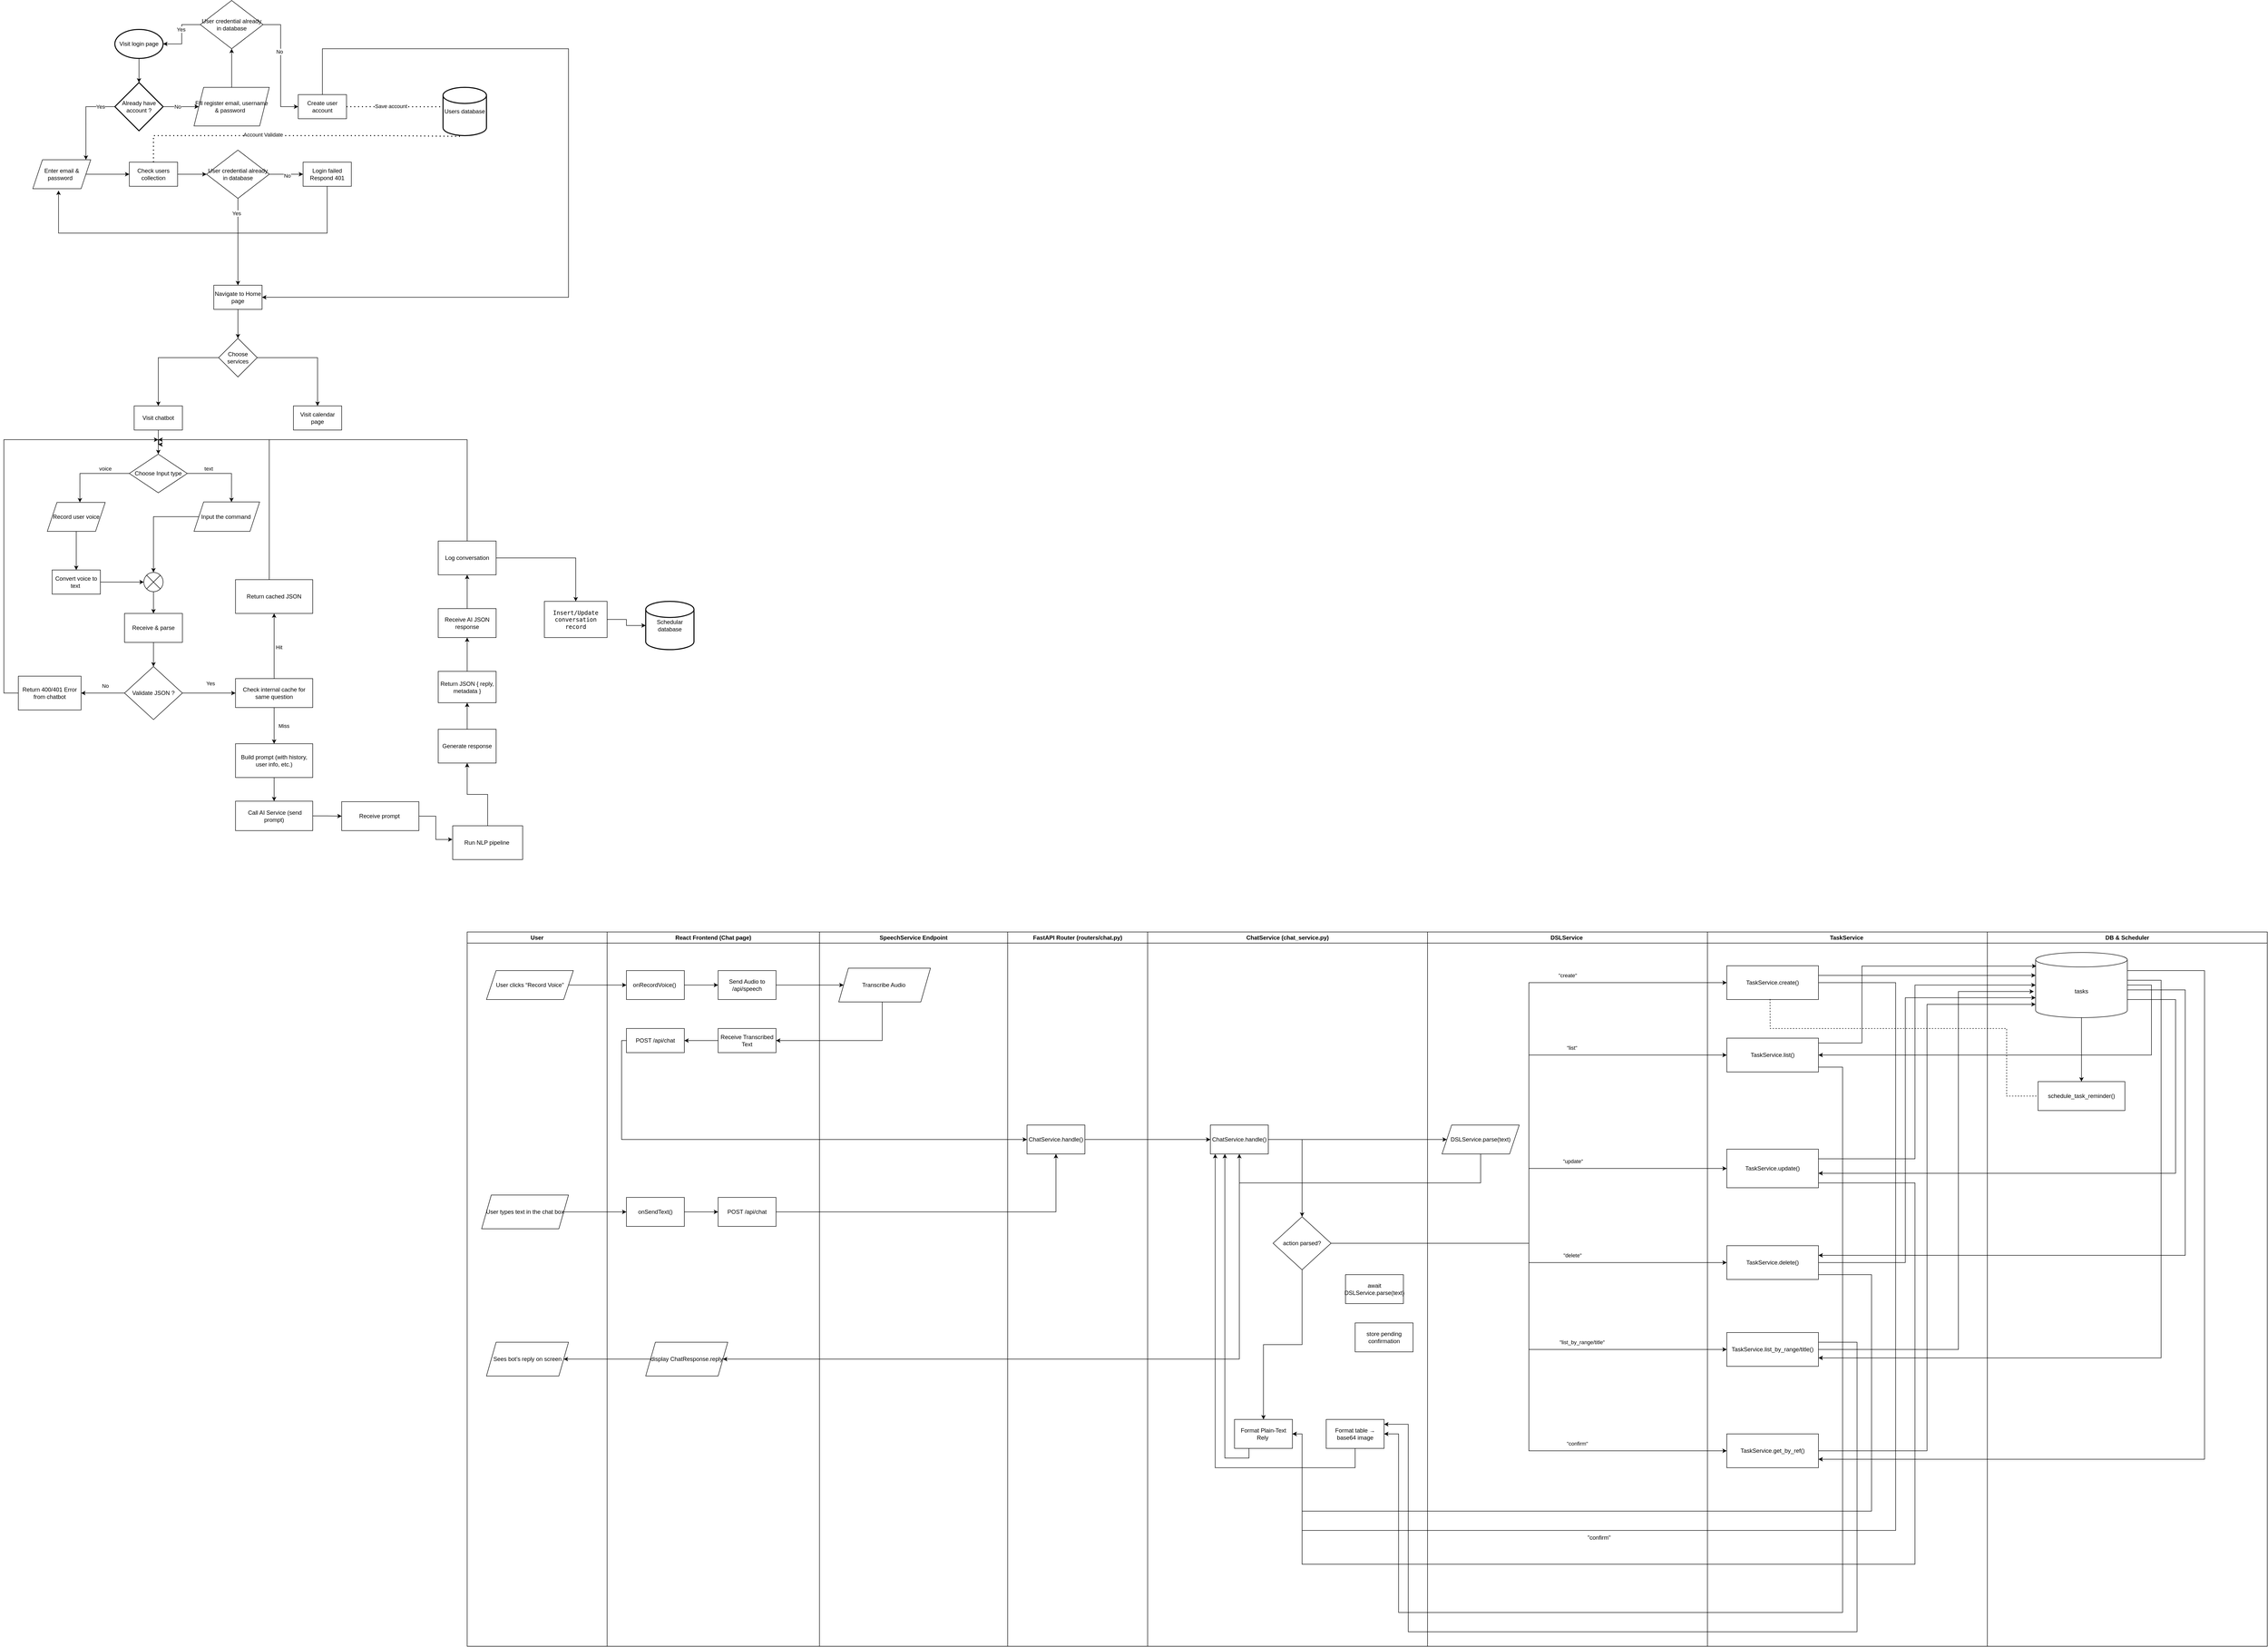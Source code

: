 <mxfile version="27.1.4">
  <diagram id="C5RBs43oDa-KdzZeNtuy" name="Page-1">
    <mxGraphModel dx="1588" dy="690" grid="1" gridSize="10" guides="1" tooltips="1" connect="1" arrows="1" fold="1" page="1" pageScale="1" pageWidth="827" pageHeight="1169" math="0" shadow="0">
      <root>
        <mxCell id="WIyWlLk6GJQsqaUBKTNV-0" />
        <mxCell id="WIyWlLk6GJQsqaUBKTNV-1" parent="WIyWlLk6GJQsqaUBKTNV-0" />
        <mxCell id="kpQcfJ6aBJUCtAHp5x6C-29" style="edgeStyle=orthogonalEdgeStyle;rounded=0;orthogonalLoop=1;jettySize=auto;html=1;" parent="WIyWlLk6GJQsqaUBKTNV-1" source="kpQcfJ6aBJUCtAHp5x6C-18" target="kpQcfJ6aBJUCtAHp5x6C-28" edge="1">
          <mxGeometry relative="1" as="geometry" />
        </mxCell>
        <mxCell id="kpQcfJ6aBJUCtAHp5x6C-18" value="Visit login page" style="strokeWidth=2;html=1;shape=mxgraph.flowchart.start_1;whiteSpace=wrap;" parent="WIyWlLk6GJQsqaUBKTNV-1" vertex="1">
          <mxGeometry x="250" y="130" width="100" height="60" as="geometry" />
        </mxCell>
        <mxCell id="kpQcfJ6aBJUCtAHp5x6C-23" style="edgeStyle=orthogonalEdgeStyle;rounded=0;orthogonalLoop=1;jettySize=auto;html=1;entryX=0;entryY=0.5;entryDx=0;entryDy=0;" parent="WIyWlLk6GJQsqaUBKTNV-1" source="kpQcfJ6aBJUCtAHp5x6C-19" target="kpQcfJ6aBJUCtAHp5x6C-22" edge="1">
          <mxGeometry relative="1" as="geometry" />
        </mxCell>
        <mxCell id="kpQcfJ6aBJUCtAHp5x6C-19" value="Enter email &amp;amp; password&amp;nbsp;&amp;nbsp;" style="shape=parallelogram;perimeter=parallelogramPerimeter;whiteSpace=wrap;html=1;fixedSize=1;" parent="WIyWlLk6GJQsqaUBKTNV-1" vertex="1">
          <mxGeometry x="80" y="400" width="120" height="60" as="geometry" />
        </mxCell>
        <mxCell id="kpQcfJ6aBJUCtAHp5x6C-26" style="edgeStyle=orthogonalEdgeStyle;rounded=0;orthogonalLoop=1;jettySize=auto;html=1;" parent="WIyWlLk6GJQsqaUBKTNV-1" source="kpQcfJ6aBJUCtAHp5x6C-21" target="kpQcfJ6aBJUCtAHp5x6C-25" edge="1">
          <mxGeometry relative="1" as="geometry" />
        </mxCell>
        <mxCell id="kpQcfJ6aBJUCtAHp5x6C-27" value="No" style="edgeLabel;html=1;align=center;verticalAlign=middle;resizable=0;points=[];" parent="kpQcfJ6aBJUCtAHp5x6C-26" vertex="1" connectable="0">
          <mxGeometry x="0.055" y="-3" relative="1" as="geometry">
            <mxPoint as="offset" />
          </mxGeometry>
        </mxCell>
        <mxCell id="kpQcfJ6aBJUCtAHp5x6C-46" style="edgeStyle=orthogonalEdgeStyle;rounded=0;orthogonalLoop=1;jettySize=auto;html=1;" parent="WIyWlLk6GJQsqaUBKTNV-1" source="kpQcfJ6aBJUCtAHp5x6C-21" edge="1">
          <mxGeometry relative="1" as="geometry">
            <mxPoint x="505" y="660" as="targetPoint" />
          </mxGeometry>
        </mxCell>
        <mxCell id="kpQcfJ6aBJUCtAHp5x6C-47" value="Yes" style="edgeLabel;html=1;align=center;verticalAlign=middle;resizable=0;points=[];" parent="kpQcfJ6aBJUCtAHp5x6C-46" vertex="1" connectable="0">
          <mxGeometry x="-0.656" y="-3" relative="1" as="geometry">
            <mxPoint as="offset" />
          </mxGeometry>
        </mxCell>
        <mxCell id="kpQcfJ6aBJUCtAHp5x6C-21" value="User credential already in database" style="rhombus;whiteSpace=wrap;html=1;" parent="WIyWlLk6GJQsqaUBKTNV-1" vertex="1">
          <mxGeometry x="440" y="380" width="130" height="100" as="geometry" />
        </mxCell>
        <mxCell id="kpQcfJ6aBJUCtAHp5x6C-24" style="edgeStyle=orthogonalEdgeStyle;rounded=0;orthogonalLoop=1;jettySize=auto;html=1;entryX=0;entryY=0.5;entryDx=0;entryDy=0;" parent="WIyWlLk6GJQsqaUBKTNV-1" source="kpQcfJ6aBJUCtAHp5x6C-22" target="kpQcfJ6aBJUCtAHp5x6C-21" edge="1">
          <mxGeometry relative="1" as="geometry" />
        </mxCell>
        <mxCell id="kpQcfJ6aBJUCtAHp5x6C-22" value="Check users collection" style="html=1;dashed=0;whiteSpace=wrap;" parent="WIyWlLk6GJQsqaUBKTNV-1" vertex="1">
          <mxGeometry x="280" y="405" width="100" height="50" as="geometry" />
        </mxCell>
        <mxCell id="kpQcfJ6aBJUCtAHp5x6C-33" style="edgeStyle=orthogonalEdgeStyle;rounded=0;orthogonalLoop=1;jettySize=auto;html=1;entryX=0.444;entryY=1.065;entryDx=0;entryDy=0;entryPerimeter=0;" parent="WIyWlLk6GJQsqaUBKTNV-1" source="kpQcfJ6aBJUCtAHp5x6C-25" target="kpQcfJ6aBJUCtAHp5x6C-19" edge="1">
          <mxGeometry relative="1" as="geometry">
            <mxPoint x="650" y="650" as="targetPoint" />
            <Array as="points">
              <mxPoint x="690" y="552" />
              <mxPoint x="133" y="552" />
            </Array>
          </mxGeometry>
        </mxCell>
        <mxCell id="kpQcfJ6aBJUCtAHp5x6C-25" value="Login failed&lt;div&gt;Respond 401&lt;/div&gt;" style="html=1;dashed=0;whiteSpace=wrap;" parent="WIyWlLk6GJQsqaUBKTNV-1" vertex="1">
          <mxGeometry x="640" y="405" width="100" height="50" as="geometry" />
        </mxCell>
        <mxCell id="kpQcfJ6aBJUCtAHp5x6C-35" style="edgeStyle=orthogonalEdgeStyle;rounded=0;orthogonalLoop=1;jettySize=auto;html=1;" parent="WIyWlLk6GJQsqaUBKTNV-1" source="kpQcfJ6aBJUCtAHp5x6C-28" target="kpQcfJ6aBJUCtAHp5x6C-34" edge="1">
          <mxGeometry relative="1" as="geometry" />
        </mxCell>
        <mxCell id="kpQcfJ6aBJUCtAHp5x6C-36" value="No" style="edgeLabel;html=1;align=center;verticalAlign=middle;resizable=0;points=[];" parent="kpQcfJ6aBJUCtAHp5x6C-35" vertex="1" connectable="0">
          <mxGeometry x="0.217" y="-1" relative="1" as="geometry">
            <mxPoint x="-15" y="-1" as="offset" />
          </mxGeometry>
        </mxCell>
        <mxCell id="kpQcfJ6aBJUCtAHp5x6C-28" value="Already have account ?" style="strokeWidth=2;html=1;shape=mxgraph.flowchart.decision;whiteSpace=wrap;" parent="WIyWlLk6GJQsqaUBKTNV-1" vertex="1">
          <mxGeometry x="250" y="240" width="100" height="100" as="geometry" />
        </mxCell>
        <mxCell id="kpQcfJ6aBJUCtAHp5x6C-30" style="edgeStyle=orthogonalEdgeStyle;rounded=0;orthogonalLoop=1;jettySize=auto;html=1;entryX=0.917;entryY=0;entryDx=0;entryDy=0;entryPerimeter=0;" parent="WIyWlLk6GJQsqaUBKTNV-1" source="kpQcfJ6aBJUCtAHp5x6C-28" target="kpQcfJ6aBJUCtAHp5x6C-19" edge="1">
          <mxGeometry relative="1" as="geometry" />
        </mxCell>
        <mxCell id="kpQcfJ6aBJUCtAHp5x6C-31" value="Yes" style="edgeLabel;html=1;align=center;verticalAlign=middle;resizable=0;points=[];" parent="kpQcfJ6aBJUCtAHp5x6C-30" vertex="1" connectable="0">
          <mxGeometry x="-0.572" y="-4" relative="1" as="geometry">
            <mxPoint x="6" y="4" as="offset" />
          </mxGeometry>
        </mxCell>
        <mxCell id="kpQcfJ6aBJUCtAHp5x6C-57" style="edgeStyle=orthogonalEdgeStyle;rounded=0;orthogonalLoop=1;jettySize=auto;html=1;" parent="WIyWlLk6GJQsqaUBKTNV-1" source="kpQcfJ6aBJUCtAHp5x6C-34" target="kpQcfJ6aBJUCtAHp5x6C-56" edge="1">
          <mxGeometry relative="1" as="geometry" />
        </mxCell>
        <mxCell id="kpQcfJ6aBJUCtAHp5x6C-34" value="Fill register email, username &amp;amp; password&amp;nbsp;&amp;nbsp;" style="shape=parallelogram;perimeter=parallelogramPerimeter;whiteSpace=wrap;html=1;fixedSize=1;" parent="WIyWlLk6GJQsqaUBKTNV-1" vertex="1">
          <mxGeometry x="414" y="250" width="156" height="80" as="geometry" />
        </mxCell>
        <mxCell id="kpQcfJ6aBJUCtAHp5x6C-37" value="Users database" style="strokeWidth=2;html=1;shape=mxgraph.flowchart.database;whiteSpace=wrap;" parent="WIyWlLk6GJQsqaUBKTNV-1" vertex="1">
          <mxGeometry x="930" y="250" width="90" height="100" as="geometry" />
        </mxCell>
        <mxCell id="kpQcfJ6aBJUCtAHp5x6C-50" style="edgeStyle=orthogonalEdgeStyle;rounded=0;orthogonalLoop=1;jettySize=auto;html=1;" parent="WIyWlLk6GJQsqaUBKTNV-1" source="kpQcfJ6aBJUCtAHp5x6C-39" target="kpQcfJ6aBJUCtAHp5x6C-48" edge="1">
          <mxGeometry relative="1" as="geometry">
            <Array as="points">
              <mxPoint x="680" y="170" />
              <mxPoint x="1190" y="170" />
              <mxPoint x="1190" y="685" />
            </Array>
          </mxGeometry>
        </mxCell>
        <mxCell id="kpQcfJ6aBJUCtAHp5x6C-39" value="Create user account" style="html=1;dashed=0;whiteSpace=wrap;" parent="WIyWlLk6GJQsqaUBKTNV-1" vertex="1">
          <mxGeometry x="630" y="265" width="100" height="50" as="geometry" />
        </mxCell>
        <mxCell id="kpQcfJ6aBJUCtAHp5x6C-44" value="" style="endArrow=none;dashed=1;html=1;dashPattern=1 3;strokeWidth=2;rounded=0;exitX=0.5;exitY=0;exitDx=0;exitDy=0;entryX=0.423;entryY=1.015;entryDx=0;entryDy=0;entryPerimeter=0;" parent="WIyWlLk6GJQsqaUBKTNV-1" source="kpQcfJ6aBJUCtAHp5x6C-22" target="kpQcfJ6aBJUCtAHp5x6C-37" edge="1">
          <mxGeometry width="50" height="50" relative="1" as="geometry">
            <mxPoint x="340" y="400" as="sourcePoint" />
            <mxPoint x="390" y="350" as="targetPoint" />
            <Array as="points">
              <mxPoint x="330" y="350" />
              <mxPoint x="810" y="350" />
            </Array>
          </mxGeometry>
        </mxCell>
        <mxCell id="kpQcfJ6aBJUCtAHp5x6C-45" value="Account Validate" style="edgeLabel;html=1;align=center;verticalAlign=middle;resizable=0;points=[];" parent="kpQcfJ6aBJUCtAHp5x6C-44" vertex="1" connectable="0">
          <mxGeometry x="-0.188" y="2" relative="1" as="geometry">
            <mxPoint as="offset" />
          </mxGeometry>
        </mxCell>
        <mxCell id="kpQcfJ6aBJUCtAHp5x6C-64" style="edgeStyle=orthogonalEdgeStyle;rounded=0;orthogonalLoop=1;jettySize=auto;html=1;entryX=0.5;entryY=0;entryDx=0;entryDy=0;" parent="WIyWlLk6GJQsqaUBKTNV-1" source="kpQcfJ6aBJUCtAHp5x6C-48" target="kpQcfJ6aBJUCtAHp5x6C-63" edge="1">
          <mxGeometry relative="1" as="geometry" />
        </mxCell>
        <mxCell id="kpQcfJ6aBJUCtAHp5x6C-48" value="Navigate to Home page" style="html=1;dashed=0;whiteSpace=wrap;" parent="WIyWlLk6GJQsqaUBKTNV-1" vertex="1">
          <mxGeometry x="455" y="660" width="100" height="50" as="geometry" />
        </mxCell>
        <mxCell id="kpQcfJ6aBJUCtAHp5x6C-52" value="" style="endArrow=none;dashed=1;html=1;dashPattern=1 3;strokeWidth=2;rounded=0;exitX=1;exitY=0.5;exitDx=0;exitDy=0;entryX=-0.02;entryY=0.401;entryDx=0;entryDy=0;entryPerimeter=0;" parent="WIyWlLk6GJQsqaUBKTNV-1" source="kpQcfJ6aBJUCtAHp5x6C-39" target="kpQcfJ6aBJUCtAHp5x6C-37" edge="1">
          <mxGeometry width="50" height="50" relative="1" as="geometry">
            <mxPoint x="740" y="280" as="sourcePoint" />
            <mxPoint x="790" y="230" as="targetPoint" />
          </mxGeometry>
        </mxCell>
        <mxCell id="kpQcfJ6aBJUCtAHp5x6C-53" value="Save account" style="edgeLabel;html=1;align=center;verticalAlign=middle;resizable=0;points=[];" parent="kpQcfJ6aBJUCtAHp5x6C-52" vertex="1" connectable="0">
          <mxGeometry x="-0.072" y="1" relative="1" as="geometry">
            <mxPoint as="offset" />
          </mxGeometry>
        </mxCell>
        <mxCell id="kpQcfJ6aBJUCtAHp5x6C-59" style="edgeStyle=orthogonalEdgeStyle;rounded=0;orthogonalLoop=1;jettySize=auto;html=1;entryX=0;entryY=0.5;entryDx=0;entryDy=0;" parent="WIyWlLk6GJQsqaUBKTNV-1" source="kpQcfJ6aBJUCtAHp5x6C-56" target="kpQcfJ6aBJUCtAHp5x6C-39" edge="1">
          <mxGeometry relative="1" as="geometry" />
        </mxCell>
        <mxCell id="kpQcfJ6aBJUCtAHp5x6C-60" value="No" style="edgeLabel;html=1;align=center;verticalAlign=middle;resizable=0;points=[];" parent="kpQcfJ6aBJUCtAHp5x6C-59" vertex="1" connectable="0">
          <mxGeometry x="-0.239" y="-3" relative="1" as="geometry">
            <mxPoint as="offset" />
          </mxGeometry>
        </mxCell>
        <mxCell id="kpQcfJ6aBJUCtAHp5x6C-61" style="edgeStyle=orthogonalEdgeStyle;rounded=0;orthogonalLoop=1;jettySize=auto;html=1;" parent="WIyWlLk6GJQsqaUBKTNV-1" source="kpQcfJ6aBJUCtAHp5x6C-56" target="kpQcfJ6aBJUCtAHp5x6C-18" edge="1">
          <mxGeometry relative="1" as="geometry" />
        </mxCell>
        <mxCell id="kpQcfJ6aBJUCtAHp5x6C-62" value="Yes" style="edgeLabel;html=1;align=center;verticalAlign=middle;resizable=0;points=[];" parent="kpQcfJ6aBJUCtAHp5x6C-61" vertex="1" connectable="0">
          <mxGeometry x="-0.179" y="-2" relative="1" as="geometry">
            <mxPoint as="offset" />
          </mxGeometry>
        </mxCell>
        <mxCell id="kpQcfJ6aBJUCtAHp5x6C-56" value="User credential already in database" style="rhombus;whiteSpace=wrap;html=1;" parent="WIyWlLk6GJQsqaUBKTNV-1" vertex="1">
          <mxGeometry x="427" y="70" width="130" height="100" as="geometry" />
        </mxCell>
        <mxCell id="kpQcfJ6aBJUCtAHp5x6C-69" style="edgeStyle=orthogonalEdgeStyle;rounded=0;orthogonalLoop=1;jettySize=auto;html=1;entryX=0.5;entryY=0;entryDx=0;entryDy=0;" parent="WIyWlLk6GJQsqaUBKTNV-1" source="kpQcfJ6aBJUCtAHp5x6C-63" target="kpQcfJ6aBJUCtAHp5x6C-66" edge="1">
          <mxGeometry relative="1" as="geometry" />
        </mxCell>
        <mxCell id="kpQcfJ6aBJUCtAHp5x6C-71" style="edgeStyle=orthogonalEdgeStyle;rounded=0;orthogonalLoop=1;jettySize=auto;html=1;entryX=0.5;entryY=0;entryDx=0;entryDy=0;" parent="WIyWlLk6GJQsqaUBKTNV-1" source="kpQcfJ6aBJUCtAHp5x6C-63" target="kpQcfJ6aBJUCtAHp5x6C-65" edge="1">
          <mxGeometry relative="1" as="geometry" />
        </mxCell>
        <mxCell id="kpQcfJ6aBJUCtAHp5x6C-63" value="Choose services" style="rhombus;whiteSpace=wrap;html=1;" parent="WIyWlLk6GJQsqaUBKTNV-1" vertex="1">
          <mxGeometry x="465" y="770" width="80" height="80" as="geometry" />
        </mxCell>
        <mxCell id="kpQcfJ6aBJUCtAHp5x6C-65" value="Visit calendar page" style="html=1;dashed=0;whiteSpace=wrap;" parent="WIyWlLk6GJQsqaUBKTNV-1" vertex="1">
          <mxGeometry x="620" y="910" width="100" height="50" as="geometry" />
        </mxCell>
        <mxCell id="kpQcfJ6aBJUCtAHp5x6C-73" style="edgeStyle=orthogonalEdgeStyle;rounded=0;orthogonalLoop=1;jettySize=auto;html=1;entryX=0.5;entryY=0;entryDx=0;entryDy=0;" parent="WIyWlLk6GJQsqaUBKTNV-1" source="kpQcfJ6aBJUCtAHp5x6C-66" target="kpQcfJ6aBJUCtAHp5x6C-72" edge="1">
          <mxGeometry relative="1" as="geometry" />
        </mxCell>
        <mxCell id="kpQcfJ6aBJUCtAHp5x6C-66" value="Visit chatbot" style="html=1;dashed=0;whiteSpace=wrap;" parent="WIyWlLk6GJQsqaUBKTNV-1" vertex="1">
          <mxGeometry x="290" y="910" width="100" height="50" as="geometry" />
        </mxCell>
        <mxCell id="kpQcfJ6aBJUCtAHp5x6C-72" value="Choose Input type" style="shape=rhombus;html=1;dashed=0;whiteSpace=wrap;perimeter=rhombusPerimeter;" parent="WIyWlLk6GJQsqaUBKTNV-1" vertex="1">
          <mxGeometry x="280" y="1010" width="120" height="80" as="geometry" />
        </mxCell>
        <mxCell id="kpQcfJ6aBJUCtAHp5x6C-81" style="edgeStyle=orthogonalEdgeStyle;rounded=0;orthogonalLoop=1;jettySize=auto;html=1;entryX=0.5;entryY=0;entryDx=0;entryDy=0;" parent="WIyWlLk6GJQsqaUBKTNV-1" source="kpQcfJ6aBJUCtAHp5x6C-74" target="kpQcfJ6aBJUCtAHp5x6C-80" edge="1">
          <mxGeometry relative="1" as="geometry" />
        </mxCell>
        <mxCell id="kpQcfJ6aBJUCtAHp5x6C-74" value="Record user voice" style="shape=parallelogram;perimeter=parallelogramPerimeter;whiteSpace=wrap;html=1;fixedSize=1;" parent="WIyWlLk6GJQsqaUBKTNV-1" vertex="1">
          <mxGeometry x="110" y="1110" width="120" height="60" as="geometry" />
        </mxCell>
        <mxCell id="kpQcfJ6aBJUCtAHp5x6C-75" style="edgeStyle=orthogonalEdgeStyle;rounded=0;orthogonalLoop=1;jettySize=auto;html=1;entryX=0.563;entryY=-0.002;entryDx=0;entryDy=0;entryPerimeter=0;" parent="WIyWlLk6GJQsqaUBKTNV-1" source="kpQcfJ6aBJUCtAHp5x6C-72" target="kpQcfJ6aBJUCtAHp5x6C-74" edge="1">
          <mxGeometry relative="1" as="geometry" />
        </mxCell>
        <mxCell id="kpQcfJ6aBJUCtAHp5x6C-76" value="voice" style="edgeLabel;html=1;align=center;verticalAlign=middle;resizable=0;points=[];" parent="kpQcfJ6aBJUCtAHp5x6C-75" vertex="1" connectable="0">
          <mxGeometry x="-0.187" y="-3" relative="1" as="geometry">
            <mxPoint x="16" y="-7" as="offset" />
          </mxGeometry>
        </mxCell>
        <mxCell id="kpQcfJ6aBJUCtAHp5x6C-77" value="Input the command&amp;nbsp;" style="shape=parallelogram;perimeter=parallelogramPerimeter;whiteSpace=wrap;html=1;fixedSize=1;" parent="WIyWlLk6GJQsqaUBKTNV-1" vertex="1">
          <mxGeometry x="414" y="1109" width="136" height="61" as="geometry" />
        </mxCell>
        <mxCell id="kpQcfJ6aBJUCtAHp5x6C-78" style="edgeStyle=orthogonalEdgeStyle;rounded=0;orthogonalLoop=1;jettySize=auto;html=1;entryX=0.571;entryY=0.003;entryDx=0;entryDy=0;entryPerimeter=0;" parent="WIyWlLk6GJQsqaUBKTNV-1" source="kpQcfJ6aBJUCtAHp5x6C-72" target="kpQcfJ6aBJUCtAHp5x6C-77" edge="1">
          <mxGeometry relative="1" as="geometry" />
        </mxCell>
        <mxCell id="kpQcfJ6aBJUCtAHp5x6C-79" value="text" style="edgeLabel;html=1;align=center;verticalAlign=middle;resizable=0;points=[];" parent="kpQcfJ6aBJUCtAHp5x6C-78" vertex="1" connectable="0">
          <mxGeometry x="-0.097" y="-2" relative="1" as="geometry">
            <mxPoint x="-24" y="-12" as="offset" />
          </mxGeometry>
        </mxCell>
        <mxCell id="kpQcfJ6aBJUCtAHp5x6C-83" style="edgeStyle=orthogonalEdgeStyle;rounded=0;orthogonalLoop=1;jettySize=auto;html=1;" parent="WIyWlLk6GJQsqaUBKTNV-1" source="kpQcfJ6aBJUCtAHp5x6C-80" target="kpQcfJ6aBJUCtAHp5x6C-82" edge="1">
          <mxGeometry relative="1" as="geometry" />
        </mxCell>
        <mxCell id="kpQcfJ6aBJUCtAHp5x6C-80" value="Convert voice to text&amp;nbsp;" style="html=1;dashed=0;whiteSpace=wrap;" parent="WIyWlLk6GJQsqaUBKTNV-1" vertex="1">
          <mxGeometry x="120" y="1250" width="100" height="50" as="geometry" />
        </mxCell>
        <mxCell id="kpQcfJ6aBJUCtAHp5x6C-89" style="edgeStyle=orthogonalEdgeStyle;rounded=0;orthogonalLoop=1;jettySize=auto;html=1;entryX=0.5;entryY=0;entryDx=0;entryDy=0;" parent="WIyWlLk6GJQsqaUBKTNV-1" source="kpQcfJ6aBJUCtAHp5x6C-82" target="kpQcfJ6aBJUCtAHp5x6C-85" edge="1">
          <mxGeometry relative="1" as="geometry" />
        </mxCell>
        <mxCell id="kpQcfJ6aBJUCtAHp5x6C-82" value="" style="verticalLabelPosition=bottom;verticalAlign=top;html=1;shape=mxgraph.flowchart.or;" parent="WIyWlLk6GJQsqaUBKTNV-1" vertex="1">
          <mxGeometry x="310" y="1255" width="40" height="40" as="geometry" />
        </mxCell>
        <mxCell id="kpQcfJ6aBJUCtAHp5x6C-84" style="edgeStyle=orthogonalEdgeStyle;rounded=0;orthogonalLoop=1;jettySize=auto;html=1;entryX=0.5;entryY=0;entryDx=0;entryDy=0;entryPerimeter=0;" parent="WIyWlLk6GJQsqaUBKTNV-1" source="kpQcfJ6aBJUCtAHp5x6C-77" target="kpQcfJ6aBJUCtAHp5x6C-82" edge="1">
          <mxGeometry relative="1" as="geometry" />
        </mxCell>
        <mxCell id="kpQcfJ6aBJUCtAHp5x6C-91" style="edgeStyle=orthogonalEdgeStyle;rounded=0;orthogonalLoop=1;jettySize=auto;html=1;entryX=0.5;entryY=0;entryDx=0;entryDy=0;" parent="WIyWlLk6GJQsqaUBKTNV-1" source="kpQcfJ6aBJUCtAHp5x6C-85" target="kpQcfJ6aBJUCtAHp5x6C-90" edge="1">
          <mxGeometry relative="1" as="geometry" />
        </mxCell>
        <mxCell id="kpQcfJ6aBJUCtAHp5x6C-85" value="Receive &amp;amp; parse" style="rounded=0;whiteSpace=wrap;html=1;" parent="WIyWlLk6GJQsqaUBKTNV-1" vertex="1">
          <mxGeometry x="270" y="1340" width="120" height="60" as="geometry" />
        </mxCell>
        <mxCell id="kpQcfJ6aBJUCtAHp5x6C-93" style="edgeStyle=orthogonalEdgeStyle;rounded=0;orthogonalLoop=1;jettySize=auto;html=1;entryX=1;entryY=0.5;entryDx=0;entryDy=0;" parent="WIyWlLk6GJQsqaUBKTNV-1" source="kpQcfJ6aBJUCtAHp5x6C-90" target="kpQcfJ6aBJUCtAHp5x6C-92" edge="1">
          <mxGeometry relative="1" as="geometry" />
        </mxCell>
        <mxCell id="kpQcfJ6aBJUCtAHp5x6C-94" value="No" style="edgeLabel;html=1;align=center;verticalAlign=middle;resizable=0;points=[];" parent="kpQcfJ6aBJUCtAHp5x6C-93" vertex="1" connectable="0">
          <mxGeometry x="-0.241" y="-2" relative="1" as="geometry">
            <mxPoint x="-6" y="-13" as="offset" />
          </mxGeometry>
        </mxCell>
        <mxCell id="kpQcfJ6aBJUCtAHp5x6C-90" value="Validate JSON ?" style="rhombus;whiteSpace=wrap;html=1;" parent="WIyWlLk6GJQsqaUBKTNV-1" vertex="1">
          <mxGeometry x="270" y="1450" width="120" height="110" as="geometry" />
        </mxCell>
        <mxCell id="kpQcfJ6aBJUCtAHp5x6C-96" style="edgeStyle=orthogonalEdgeStyle;rounded=0;orthogonalLoop=1;jettySize=auto;html=1;" parent="WIyWlLk6GJQsqaUBKTNV-1" source="kpQcfJ6aBJUCtAHp5x6C-92" edge="1">
          <mxGeometry relative="1" as="geometry">
            <mxPoint x="340" y="980" as="targetPoint" />
            <Array as="points">
              <mxPoint x="20" y="1505" />
              <mxPoint x="20" y="980" />
            </Array>
          </mxGeometry>
        </mxCell>
        <mxCell id="kpQcfJ6aBJUCtAHp5x6C-92" value="Return 400/401 Error from chatbot" style="html=1;dashed=0;whiteSpace=wrap;" parent="WIyWlLk6GJQsqaUBKTNV-1" vertex="1">
          <mxGeometry x="50" y="1470" width="130" height="70" as="geometry" />
        </mxCell>
        <mxCell id="kpQcfJ6aBJUCtAHp5x6C-101" style="edgeStyle=orthogonalEdgeStyle;rounded=0;orthogonalLoop=1;jettySize=auto;html=1;" parent="WIyWlLk6GJQsqaUBKTNV-1" source="kpQcfJ6aBJUCtAHp5x6C-105" target="kpQcfJ6aBJUCtAHp5x6C-104" edge="1">
          <mxGeometry relative="1" as="geometry">
            <mxPoint x="565" y="1440" as="sourcePoint" />
            <mxPoint x="565" y="1370" as="targetPoint" />
          </mxGeometry>
        </mxCell>
        <mxCell id="kpQcfJ6aBJUCtAHp5x6C-102" value="Hit" style="edgeLabel;html=1;align=center;verticalAlign=middle;resizable=0;points=[];" parent="kpQcfJ6aBJUCtAHp5x6C-101" vertex="1" connectable="0">
          <mxGeometry x="-0.156" y="2" relative="1" as="geometry">
            <mxPoint x="12" y="-8" as="offset" />
          </mxGeometry>
        </mxCell>
        <mxCell id="kpQcfJ6aBJUCtAHp5x6C-98" style="edgeStyle=orthogonalEdgeStyle;rounded=0;orthogonalLoop=1;jettySize=auto;html=1;" parent="WIyWlLk6GJQsqaUBKTNV-1" source="kpQcfJ6aBJUCtAHp5x6C-90" target="kpQcfJ6aBJUCtAHp5x6C-105" edge="1">
          <mxGeometry relative="1" as="geometry">
            <mxPoint x="490" y="1505" as="targetPoint" />
          </mxGeometry>
        </mxCell>
        <mxCell id="kpQcfJ6aBJUCtAHp5x6C-99" value="Yes" style="edgeLabel;html=1;align=center;verticalAlign=middle;resizable=0;points=[];" parent="kpQcfJ6aBJUCtAHp5x6C-98" vertex="1" connectable="0">
          <mxGeometry x="0.048" y="-3" relative="1" as="geometry">
            <mxPoint y="-23" as="offset" />
          </mxGeometry>
        </mxCell>
        <mxCell id="kpQcfJ6aBJUCtAHp5x6C-103" style="edgeStyle=orthogonalEdgeStyle;rounded=0;orthogonalLoop=1;jettySize=auto;html=1;exitX=0.437;exitY=0.045;exitDx=0;exitDy=0;exitPerimeter=0;" parent="WIyWlLk6GJQsqaUBKTNV-1" source="kpQcfJ6aBJUCtAHp5x6C-104" edge="1">
          <mxGeometry relative="1" as="geometry">
            <mxPoint x="340" y="980" as="targetPoint" />
            <mxPoint x="565" y="1240.0" as="sourcePoint" />
            <Array as="points">
              <mxPoint x="570" y="980" />
            </Array>
          </mxGeometry>
        </mxCell>
        <mxCell id="kpQcfJ6aBJUCtAHp5x6C-104" value="Return cached JSON" style="html=1;dashed=0;whiteSpace=wrap;" parent="WIyWlLk6GJQsqaUBKTNV-1" vertex="1">
          <mxGeometry x="500" y="1270" width="160" height="70" as="geometry" />
        </mxCell>
        <mxCell id="kpQcfJ6aBJUCtAHp5x6C-107" style="edgeStyle=orthogonalEdgeStyle;rounded=0;orthogonalLoop=1;jettySize=auto;html=1;entryX=0.5;entryY=0;entryDx=0;entryDy=0;" parent="WIyWlLk6GJQsqaUBKTNV-1" source="kpQcfJ6aBJUCtAHp5x6C-105" target="kpQcfJ6aBJUCtAHp5x6C-106" edge="1">
          <mxGeometry relative="1" as="geometry" />
        </mxCell>
        <mxCell id="kpQcfJ6aBJUCtAHp5x6C-108" value="Miss" style="edgeLabel;html=1;align=center;verticalAlign=middle;resizable=0;points=[];" parent="kpQcfJ6aBJUCtAHp5x6C-107" vertex="1" connectable="0">
          <mxGeometry x="0.009" y="1" relative="1" as="geometry">
            <mxPoint x="19" as="offset" />
          </mxGeometry>
        </mxCell>
        <mxCell id="kpQcfJ6aBJUCtAHp5x6C-105" value="Check internal cache for same question" style="html=1;dashed=0;whiteSpace=wrap;" parent="WIyWlLk6GJQsqaUBKTNV-1" vertex="1">
          <mxGeometry x="500" y="1475" width="160" height="60" as="geometry" />
        </mxCell>
        <mxCell id="kpQcfJ6aBJUCtAHp5x6C-110" style="edgeStyle=orthogonalEdgeStyle;rounded=0;orthogonalLoop=1;jettySize=auto;html=1;entryX=0.5;entryY=0;entryDx=0;entryDy=0;" parent="WIyWlLk6GJQsqaUBKTNV-1" source="kpQcfJ6aBJUCtAHp5x6C-106" target="kpQcfJ6aBJUCtAHp5x6C-109" edge="1">
          <mxGeometry relative="1" as="geometry" />
        </mxCell>
        <mxCell id="kpQcfJ6aBJUCtAHp5x6C-106" value="Build prompt (with history, user info, etc.)" style="rounded=0;whiteSpace=wrap;html=1;" parent="WIyWlLk6GJQsqaUBKTNV-1" vertex="1">
          <mxGeometry x="500" y="1610" width="160" height="70" as="geometry" />
        </mxCell>
        <mxCell id="kpQcfJ6aBJUCtAHp5x6C-112" style="edgeStyle=orthogonalEdgeStyle;rounded=0;orthogonalLoop=1;jettySize=auto;html=1;entryX=0;entryY=0.5;entryDx=0;entryDy=0;" parent="WIyWlLk6GJQsqaUBKTNV-1" source="kpQcfJ6aBJUCtAHp5x6C-109" target="kpQcfJ6aBJUCtAHp5x6C-111" edge="1">
          <mxGeometry relative="1" as="geometry" />
        </mxCell>
        <mxCell id="kpQcfJ6aBJUCtAHp5x6C-109" value="&amp;nbsp;Call AI Service (send prompt)" style="html=1;dashed=0;whiteSpace=wrap;" parent="WIyWlLk6GJQsqaUBKTNV-1" vertex="1">
          <mxGeometry x="500" y="1729" width="160" height="61" as="geometry" />
        </mxCell>
        <mxCell id="kpQcfJ6aBJUCtAHp5x6C-111" value="Receive prompt&amp;nbsp;" style="html=1;dashed=0;whiteSpace=wrap;" parent="WIyWlLk6GJQsqaUBKTNV-1" vertex="1">
          <mxGeometry x="720" y="1730" width="160" height="60" as="geometry" />
        </mxCell>
        <mxCell id="kpQcfJ6aBJUCtAHp5x6C-116" style="edgeStyle=orthogonalEdgeStyle;rounded=0;orthogonalLoop=1;jettySize=auto;html=1;" parent="WIyWlLk6GJQsqaUBKTNV-1" source="kpQcfJ6aBJUCtAHp5x6C-113" target="kpQcfJ6aBJUCtAHp5x6C-115" edge="1">
          <mxGeometry relative="1" as="geometry" />
        </mxCell>
        <mxCell id="kpQcfJ6aBJUCtAHp5x6C-113" value="Run NLP pipeline&amp;nbsp;" style="html=1;dashed=0;whiteSpace=wrap;" parent="WIyWlLk6GJQsqaUBKTNV-1" vertex="1">
          <mxGeometry x="950" y="1780" width="145" height="70" as="geometry" />
        </mxCell>
        <mxCell id="kpQcfJ6aBJUCtAHp5x6C-114" style="edgeStyle=orthogonalEdgeStyle;rounded=0;orthogonalLoop=1;jettySize=auto;html=1;entryX=-0.004;entryY=0.405;entryDx=0;entryDy=0;entryPerimeter=0;" parent="WIyWlLk6GJQsqaUBKTNV-1" source="kpQcfJ6aBJUCtAHp5x6C-111" target="kpQcfJ6aBJUCtAHp5x6C-113" edge="1">
          <mxGeometry relative="1" as="geometry" />
        </mxCell>
        <mxCell id="kpQcfJ6aBJUCtAHp5x6C-118" style="edgeStyle=orthogonalEdgeStyle;rounded=0;orthogonalLoop=1;jettySize=auto;html=1;entryX=0.5;entryY=1;entryDx=0;entryDy=0;" parent="WIyWlLk6GJQsqaUBKTNV-1" source="kpQcfJ6aBJUCtAHp5x6C-115" target="kpQcfJ6aBJUCtAHp5x6C-117" edge="1">
          <mxGeometry relative="1" as="geometry" />
        </mxCell>
        <mxCell id="kpQcfJ6aBJUCtAHp5x6C-115" value="Generate response" style="html=1;dashed=0;whiteSpace=wrap;" parent="WIyWlLk6GJQsqaUBKTNV-1" vertex="1">
          <mxGeometry x="920" y="1580" width="120" height="70" as="geometry" />
        </mxCell>
        <mxCell id="kpQcfJ6aBJUCtAHp5x6C-120" style="edgeStyle=orthogonalEdgeStyle;rounded=0;orthogonalLoop=1;jettySize=auto;html=1;" parent="WIyWlLk6GJQsqaUBKTNV-1" source="kpQcfJ6aBJUCtAHp5x6C-117" target="kpQcfJ6aBJUCtAHp5x6C-119" edge="1">
          <mxGeometry relative="1" as="geometry" />
        </mxCell>
        <mxCell id="kpQcfJ6aBJUCtAHp5x6C-117" value="Return JSON { reply, metadata }" style="html=1;dashed=0;whiteSpace=wrap;" parent="WIyWlLk6GJQsqaUBKTNV-1" vertex="1">
          <mxGeometry x="920" y="1460" width="120" height="65" as="geometry" />
        </mxCell>
        <mxCell id="kpQcfJ6aBJUCtAHp5x6C-122" style="edgeStyle=orthogonalEdgeStyle;rounded=0;orthogonalLoop=1;jettySize=auto;html=1;entryX=0.5;entryY=1;entryDx=0;entryDy=0;" parent="WIyWlLk6GJQsqaUBKTNV-1" source="kpQcfJ6aBJUCtAHp5x6C-119" target="kpQcfJ6aBJUCtAHp5x6C-121" edge="1">
          <mxGeometry relative="1" as="geometry" />
        </mxCell>
        <mxCell id="kpQcfJ6aBJUCtAHp5x6C-119" value="Receive AI JSON response" style="rounded=0;whiteSpace=wrap;html=1;" parent="WIyWlLk6GJQsqaUBKTNV-1" vertex="1">
          <mxGeometry x="920" y="1330" width="120" height="60" as="geometry" />
        </mxCell>
        <mxCell id="kpQcfJ6aBJUCtAHp5x6C-132" style="edgeStyle=orthogonalEdgeStyle;rounded=0;orthogonalLoop=1;jettySize=auto;html=1;" parent="WIyWlLk6GJQsqaUBKTNV-1" source="kpQcfJ6aBJUCtAHp5x6C-121" target="kpQcfJ6aBJUCtAHp5x6C-128" edge="1">
          <mxGeometry relative="1" as="geometry" />
        </mxCell>
        <mxCell id="kpQcfJ6aBJUCtAHp5x6C-133" style="edgeStyle=orthogonalEdgeStyle;rounded=0;orthogonalLoop=1;jettySize=auto;html=1;" parent="WIyWlLk6GJQsqaUBKTNV-1" source="kpQcfJ6aBJUCtAHp5x6C-121" edge="1">
          <mxGeometry relative="1" as="geometry">
            <mxPoint x="340.0" y="990.0" as="targetPoint" />
            <Array as="points">
              <mxPoint x="980" y="980" />
              <mxPoint x="341" y="980" />
              <mxPoint x="341" y="990" />
            </Array>
          </mxGeometry>
        </mxCell>
        <mxCell id="kpQcfJ6aBJUCtAHp5x6C-121" value="&amp;nbsp;Log conversation&amp;nbsp;" style="html=1;dashed=0;whiteSpace=wrap;" parent="WIyWlLk6GJQsqaUBKTNV-1" vertex="1">
          <mxGeometry x="920" y="1190" width="120" height="70" as="geometry" />
        </mxCell>
        <mxCell id="kpQcfJ6aBJUCtAHp5x6C-123" value="Schedular database" style="strokeWidth=2;html=1;shape=mxgraph.flowchart.database;whiteSpace=wrap;" parent="WIyWlLk6GJQsqaUBKTNV-1" vertex="1">
          <mxGeometry x="1350" y="1315" width="100" height="100" as="geometry" />
        </mxCell>
        <mxCell id="kpQcfJ6aBJUCtAHp5x6C-130" style="edgeStyle=orthogonalEdgeStyle;rounded=0;orthogonalLoop=1;jettySize=auto;html=1;" parent="WIyWlLk6GJQsqaUBKTNV-1" source="kpQcfJ6aBJUCtAHp5x6C-128" target="kpQcfJ6aBJUCtAHp5x6C-123" edge="1">
          <mxGeometry relative="1" as="geometry" />
        </mxCell>
        <mxCell id="kpQcfJ6aBJUCtAHp5x6C-128" value="&lt;code data-end=&quot;4525&quot; data-start=&quot;4490&quot;&gt;Insert/Update conversation record&lt;/code&gt;" style="html=1;dashed=0;whiteSpace=wrap;" parent="WIyWlLk6GJQsqaUBKTNV-1" vertex="1">
          <mxGeometry x="1140" y="1315" width="130" height="75" as="geometry" />
        </mxCell>
        <mxCell id="ZI6wd0_Fq82GZpxNzICY-0" value="User" style="swimlane;whiteSpace=wrap;html=1;" vertex="1" parent="WIyWlLk6GJQsqaUBKTNV-1">
          <mxGeometry x="980" y="2000" width="290" height="1480" as="geometry" />
        </mxCell>
        <mxCell id="ZI6wd0_Fq82GZpxNzICY-9" value="User types text in the chat box" style="shape=parallelogram;perimeter=parallelogramPerimeter;whiteSpace=wrap;html=1;fixedSize=1;" vertex="1" parent="ZI6wd0_Fq82GZpxNzICY-0">
          <mxGeometry x="30" y="545" width="180" height="70" as="geometry" />
        </mxCell>
        <mxCell id="ZI6wd0_Fq82GZpxNzICY-10" value="User clicks “Record Voice”" style="shape=parallelogram;perimeter=parallelogramPerimeter;whiteSpace=wrap;html=1;fixedSize=1;" vertex="1" parent="ZI6wd0_Fq82GZpxNzICY-0">
          <mxGeometry x="40" y="80" width="180" height="60" as="geometry" />
        </mxCell>
        <mxCell id="ZI6wd0_Fq82GZpxNzICY-11" value="Sees bot’s reply on screen" style="shape=parallelogram;perimeter=parallelogramPerimeter;whiteSpace=wrap;html=1;fixedSize=1;" vertex="1" parent="ZI6wd0_Fq82GZpxNzICY-0">
          <mxGeometry x="40" y="850" width="170" height="70" as="geometry" />
        </mxCell>
        <mxCell id="ZI6wd0_Fq82GZpxNzICY-1" value="React Frontend (Chat page)" style="swimlane;whiteSpace=wrap;html=1;" vertex="1" parent="WIyWlLk6GJQsqaUBKTNV-1">
          <mxGeometry x="1270" y="2000" width="440" height="1480" as="geometry" />
        </mxCell>
        <mxCell id="ZI6wd0_Fq82GZpxNzICY-17" style="edgeStyle=orthogonalEdgeStyle;rounded=0;orthogonalLoop=1;jettySize=auto;html=1;entryX=0;entryY=0.5;entryDx=0;entryDy=0;" edge="1" parent="ZI6wd0_Fq82GZpxNzICY-1" source="ZI6wd0_Fq82GZpxNzICY-12" target="ZI6wd0_Fq82GZpxNzICY-16">
          <mxGeometry relative="1" as="geometry" />
        </mxCell>
        <mxCell id="ZI6wd0_Fq82GZpxNzICY-12" value="onSendText()" style="rounded=0;whiteSpace=wrap;html=1;" vertex="1" parent="ZI6wd0_Fq82GZpxNzICY-1">
          <mxGeometry x="40" y="550" width="120" height="60" as="geometry" />
        </mxCell>
        <mxCell id="ZI6wd0_Fq82GZpxNzICY-19" style="edgeStyle=orthogonalEdgeStyle;rounded=0;orthogonalLoop=1;jettySize=auto;html=1;" edge="1" parent="ZI6wd0_Fq82GZpxNzICY-1" source="ZI6wd0_Fq82GZpxNzICY-13" target="ZI6wd0_Fq82GZpxNzICY-18">
          <mxGeometry relative="1" as="geometry" />
        </mxCell>
        <mxCell id="ZI6wd0_Fq82GZpxNzICY-13" value="onRecordVoice()&amp;nbsp;" style="rounded=0;whiteSpace=wrap;html=1;" vertex="1" parent="ZI6wd0_Fq82GZpxNzICY-1">
          <mxGeometry x="40" y="80" width="120" height="60" as="geometry" />
        </mxCell>
        <mxCell id="ZI6wd0_Fq82GZpxNzICY-16" value="POST /api/chat" style="rounded=0;whiteSpace=wrap;html=1;" vertex="1" parent="ZI6wd0_Fq82GZpxNzICY-1">
          <mxGeometry x="230" y="550" width="120" height="60" as="geometry" />
        </mxCell>
        <mxCell id="ZI6wd0_Fq82GZpxNzICY-18" value="Send Audio to /api/speech" style="rounded=0;whiteSpace=wrap;html=1;" vertex="1" parent="ZI6wd0_Fq82GZpxNzICY-1">
          <mxGeometry x="230" y="80" width="120" height="60" as="geometry" />
        </mxCell>
        <mxCell id="ZI6wd0_Fq82GZpxNzICY-30" style="edgeStyle=orthogonalEdgeStyle;rounded=0;orthogonalLoop=1;jettySize=auto;html=1;entryX=1;entryY=0.5;entryDx=0;entryDy=0;" edge="1" parent="ZI6wd0_Fq82GZpxNzICY-1" source="ZI6wd0_Fq82GZpxNzICY-27" target="ZI6wd0_Fq82GZpxNzICY-29">
          <mxGeometry relative="1" as="geometry" />
        </mxCell>
        <mxCell id="ZI6wd0_Fq82GZpxNzICY-27" value="&lt;div&gt;&lt;span style=&quot;background-color: transparent; color: light-dark(rgb(0, 0, 0), rgb(255, 255, 255));&quot;&gt;Receive Transcribed Text&lt;/span&gt;&lt;/div&gt;" style="rounded=0;whiteSpace=wrap;html=1;" vertex="1" parent="ZI6wd0_Fq82GZpxNzICY-1">
          <mxGeometry x="230" y="200" width="120" height="50" as="geometry" />
        </mxCell>
        <mxCell id="ZI6wd0_Fq82GZpxNzICY-29" value="POST /api/chat" style="rounded=0;whiteSpace=wrap;html=1;" vertex="1" parent="ZI6wd0_Fq82GZpxNzICY-1">
          <mxGeometry x="40" y="200" width="120" height="50" as="geometry" />
        </mxCell>
        <mxCell id="ZI6wd0_Fq82GZpxNzICY-44" value="display ChatResponse.reply" style="shape=parallelogram;perimeter=parallelogramPerimeter;whiteSpace=wrap;html=1;fixedSize=1;" vertex="1" parent="ZI6wd0_Fq82GZpxNzICY-1">
          <mxGeometry x="80" y="850" width="170" height="70" as="geometry" />
        </mxCell>
        <mxCell id="ZI6wd0_Fq82GZpxNzICY-2" value="SpeechService Endpoint" style="swimlane;whiteSpace=wrap;html=1;" vertex="1" parent="WIyWlLk6GJQsqaUBKTNV-1">
          <mxGeometry x="1710" y="2000" width="390" height="1480" as="geometry" />
        </mxCell>
        <mxCell id="ZI6wd0_Fq82GZpxNzICY-25" value="Transcribe Audio&amp;nbsp;" style="shape=parallelogram;perimeter=parallelogramPerimeter;whiteSpace=wrap;html=1;fixedSize=1;" vertex="1" parent="ZI6wd0_Fq82GZpxNzICY-2">
          <mxGeometry x="40" y="75" width="190" height="70" as="geometry" />
        </mxCell>
        <mxCell id="ZI6wd0_Fq82GZpxNzICY-3" value="FastAPI Router&amp;nbsp;(routers/chat.py)" style="swimlane;whiteSpace=wrap;html=1;" vertex="1" parent="WIyWlLk6GJQsqaUBKTNV-1">
          <mxGeometry x="2100" y="2000" width="290" height="1480" as="geometry" />
        </mxCell>
        <mxCell id="ZI6wd0_Fq82GZpxNzICY-32" value="ChatService.handle()" style="rounded=0;whiteSpace=wrap;html=1;" vertex="1" parent="ZI6wd0_Fq82GZpxNzICY-3">
          <mxGeometry x="40" y="400" width="120" height="60" as="geometry" />
        </mxCell>
        <mxCell id="ZI6wd0_Fq82GZpxNzICY-4" value="ChatService&amp;nbsp;(chat_service.py)" style="swimlane;whiteSpace=wrap;html=1;" vertex="1" parent="WIyWlLk6GJQsqaUBKTNV-1">
          <mxGeometry x="2390" y="2000" width="580" height="1480" as="geometry" />
        </mxCell>
        <mxCell id="ZI6wd0_Fq82GZpxNzICY-52" style="edgeStyle=orthogonalEdgeStyle;rounded=0;orthogonalLoop=1;jettySize=auto;html=1;" edge="1" parent="ZI6wd0_Fq82GZpxNzICY-4" source="ZI6wd0_Fq82GZpxNzICY-37" target="ZI6wd0_Fq82GZpxNzICY-47">
          <mxGeometry relative="1" as="geometry" />
        </mxCell>
        <mxCell id="ZI6wd0_Fq82GZpxNzICY-37" value="ChatService.handle()" style="rounded=0;whiteSpace=wrap;html=1;" vertex="1" parent="ZI6wd0_Fq82GZpxNzICY-4">
          <mxGeometry x="130" y="400" width="120" height="60" as="geometry" />
        </mxCell>
        <mxCell id="ZI6wd0_Fq82GZpxNzICY-46" value="await DSLService.parse(text)" style="rounded=0;whiteSpace=wrap;html=1;" vertex="1" parent="ZI6wd0_Fq82GZpxNzICY-4">
          <mxGeometry x="410" y="710" width="120" height="60" as="geometry" />
        </mxCell>
        <mxCell id="ZI6wd0_Fq82GZpxNzICY-94" style="edgeStyle=orthogonalEdgeStyle;rounded=0;orthogonalLoop=1;jettySize=auto;html=1;" edge="1" parent="ZI6wd0_Fq82GZpxNzICY-4" source="ZI6wd0_Fq82GZpxNzICY-47" target="ZI6wd0_Fq82GZpxNzICY-49">
          <mxGeometry relative="1" as="geometry" />
        </mxCell>
        <mxCell id="ZI6wd0_Fq82GZpxNzICY-47" value="action parsed?" style="rhombus;whiteSpace=wrap;html=1;" vertex="1" parent="ZI6wd0_Fq82GZpxNzICY-4">
          <mxGeometry x="260" y="590" width="120" height="110" as="geometry" />
        </mxCell>
        <mxCell id="ZI6wd0_Fq82GZpxNzICY-96" style="edgeStyle=orthogonalEdgeStyle;rounded=0;orthogonalLoop=1;jettySize=auto;html=1;" edge="1" parent="ZI6wd0_Fq82GZpxNzICY-4" source="ZI6wd0_Fq82GZpxNzICY-48" target="ZI6wd0_Fq82GZpxNzICY-37">
          <mxGeometry relative="1" as="geometry">
            <Array as="points">
              <mxPoint x="430" y="1110" />
              <mxPoint x="140" y="1110" />
            </Array>
          </mxGeometry>
        </mxCell>
        <mxCell id="ZI6wd0_Fq82GZpxNzICY-48" value="Format table → base64 image" style="rounded=0;whiteSpace=wrap;html=1;" vertex="1" parent="ZI6wd0_Fq82GZpxNzICY-4">
          <mxGeometry x="370" y="1010" width="120" height="60" as="geometry" />
        </mxCell>
        <mxCell id="ZI6wd0_Fq82GZpxNzICY-95" style="edgeStyle=orthogonalEdgeStyle;rounded=0;orthogonalLoop=1;jettySize=auto;html=1;" edge="1" parent="ZI6wd0_Fq82GZpxNzICY-4" source="ZI6wd0_Fq82GZpxNzICY-49" target="ZI6wd0_Fq82GZpxNzICY-37">
          <mxGeometry relative="1" as="geometry">
            <Array as="points">
              <mxPoint x="210" y="1090" />
              <mxPoint x="160" y="1090" />
            </Array>
          </mxGeometry>
        </mxCell>
        <mxCell id="ZI6wd0_Fq82GZpxNzICY-49" value="Format Plain-Text Rely&amp;nbsp;" style="rounded=0;whiteSpace=wrap;html=1;" vertex="1" parent="ZI6wd0_Fq82GZpxNzICY-4">
          <mxGeometry x="180" y="1010" width="120" height="60" as="geometry" />
        </mxCell>
        <mxCell id="ZI6wd0_Fq82GZpxNzICY-50" value="store pending confirmation" style="rounded=0;whiteSpace=wrap;html=1;" vertex="1" parent="ZI6wd0_Fq82GZpxNzICY-4">
          <mxGeometry x="430" y="810" width="120" height="60" as="geometry" />
        </mxCell>
        <mxCell id="ZI6wd0_Fq82GZpxNzICY-5" value="DSLService&amp;nbsp;" style="swimlane;whiteSpace=wrap;html=1;" vertex="1" parent="WIyWlLk6GJQsqaUBKTNV-1">
          <mxGeometry x="2970" y="2000" width="580" height="1480" as="geometry" />
        </mxCell>
        <mxCell id="ZI6wd0_Fq82GZpxNzICY-40" value="DSLService.parse(text)" style="shape=parallelogram;perimeter=parallelogramPerimeter;whiteSpace=wrap;html=1;fixedSize=1;" vertex="1" parent="ZI6wd0_Fq82GZpxNzICY-5">
          <mxGeometry x="30" y="400" width="160" height="60" as="geometry" />
        </mxCell>
        <mxCell id="ZI6wd0_Fq82GZpxNzICY-7" value="TaskService&amp;nbsp;" style="swimlane;whiteSpace=wrap;html=1;" vertex="1" parent="WIyWlLk6GJQsqaUBKTNV-1">
          <mxGeometry x="3550" y="2000" width="580" height="1480" as="geometry" />
        </mxCell>
        <mxCell id="ZI6wd0_Fq82GZpxNzICY-55" value="TaskService.create()" style="rounded=0;whiteSpace=wrap;html=1;" vertex="1" parent="ZI6wd0_Fq82GZpxNzICY-7">
          <mxGeometry x="40" y="70" width="190" height="70" as="geometry" />
        </mxCell>
        <mxCell id="ZI6wd0_Fq82GZpxNzICY-56" value="TaskService.list()" style="rounded=0;whiteSpace=wrap;html=1;" vertex="1" parent="ZI6wd0_Fq82GZpxNzICY-7">
          <mxGeometry x="40" y="220" width="190" height="70" as="geometry" />
        </mxCell>
        <mxCell id="ZI6wd0_Fq82GZpxNzICY-59" value="TaskService.delete()" style="rounded=0;whiteSpace=wrap;html=1;" vertex="1" parent="ZI6wd0_Fq82GZpxNzICY-7">
          <mxGeometry x="40" y="650" width="190" height="70" as="geometry" />
        </mxCell>
        <mxCell id="ZI6wd0_Fq82GZpxNzICY-60" value="TaskService.list_by_range/title()" style="rounded=0;whiteSpace=wrap;html=1;" vertex="1" parent="ZI6wd0_Fq82GZpxNzICY-7">
          <mxGeometry x="40" y="830" width="190" height="70" as="geometry" />
        </mxCell>
        <mxCell id="ZI6wd0_Fq82GZpxNzICY-61" value="TaskService.get_by_ref()" style="rounded=0;whiteSpace=wrap;html=1;" vertex="1" parent="ZI6wd0_Fq82GZpxNzICY-7">
          <mxGeometry x="40" y="1040" width="190" height="70" as="geometry" />
        </mxCell>
        <mxCell id="ZI6wd0_Fq82GZpxNzICY-62" value="TaskService.update()" style="rounded=0;whiteSpace=wrap;html=1;" vertex="1" parent="ZI6wd0_Fq82GZpxNzICY-7">
          <mxGeometry x="40" y="450" width="190" height="80" as="geometry" />
        </mxCell>
        <mxCell id="ZI6wd0_Fq82GZpxNzICY-21" style="edgeStyle=orthogonalEdgeStyle;rounded=0;orthogonalLoop=1;jettySize=auto;html=1;entryX=0;entryY=0.5;entryDx=0;entryDy=0;" edge="1" parent="WIyWlLk6GJQsqaUBKTNV-1" source="ZI6wd0_Fq82GZpxNzICY-10" target="ZI6wd0_Fq82GZpxNzICY-13">
          <mxGeometry relative="1" as="geometry" />
        </mxCell>
        <mxCell id="ZI6wd0_Fq82GZpxNzICY-24" value="DB &amp;amp; Scheduler" style="swimlane;whiteSpace=wrap;html=1;" vertex="1" parent="WIyWlLk6GJQsqaUBKTNV-1">
          <mxGeometry x="4130" y="2000" width="580" height="1480" as="geometry" />
        </mxCell>
        <mxCell id="ZI6wd0_Fq82GZpxNzICY-98" style="edgeStyle=orthogonalEdgeStyle;rounded=0;orthogonalLoop=1;jettySize=auto;html=1;" edge="1" parent="ZI6wd0_Fq82GZpxNzICY-24" source="ZI6wd0_Fq82GZpxNzICY-82" target="ZI6wd0_Fq82GZpxNzICY-97">
          <mxGeometry relative="1" as="geometry" />
        </mxCell>
        <mxCell id="ZI6wd0_Fq82GZpxNzICY-82" value="tasks" style="shape=cylinder3;whiteSpace=wrap;html=1;boundedLbl=1;backgroundOutline=1;size=15;" vertex="1" parent="ZI6wd0_Fq82GZpxNzICY-24">
          <mxGeometry x="100" y="42.5" width="190" height="135" as="geometry" />
        </mxCell>
        <mxCell id="ZI6wd0_Fq82GZpxNzICY-97" value="schedule_task_reminder()" style="rounded=0;whiteSpace=wrap;html=1;" vertex="1" parent="ZI6wd0_Fq82GZpxNzICY-24">
          <mxGeometry x="105" y="310" width="180" height="60" as="geometry" />
        </mxCell>
        <mxCell id="ZI6wd0_Fq82GZpxNzICY-26" style="edgeStyle=orthogonalEdgeStyle;rounded=0;orthogonalLoop=1;jettySize=auto;html=1;entryX=0;entryY=0.5;entryDx=0;entryDy=0;" edge="1" parent="WIyWlLk6GJQsqaUBKTNV-1" source="ZI6wd0_Fq82GZpxNzICY-18" target="ZI6wd0_Fq82GZpxNzICY-25">
          <mxGeometry relative="1" as="geometry" />
        </mxCell>
        <mxCell id="ZI6wd0_Fq82GZpxNzICY-31" style="edgeStyle=orthogonalEdgeStyle;rounded=0;orthogonalLoop=1;jettySize=auto;html=1;entryX=1;entryY=0.5;entryDx=0;entryDy=0;" edge="1" parent="WIyWlLk6GJQsqaUBKTNV-1" source="ZI6wd0_Fq82GZpxNzICY-25" target="ZI6wd0_Fq82GZpxNzICY-27">
          <mxGeometry relative="1" as="geometry">
            <Array as="points">
              <mxPoint x="1840" y="2225" />
            </Array>
          </mxGeometry>
        </mxCell>
        <mxCell id="ZI6wd0_Fq82GZpxNzICY-33" style="edgeStyle=orthogonalEdgeStyle;rounded=0;orthogonalLoop=1;jettySize=auto;html=1;entryX=0;entryY=0.5;entryDx=0;entryDy=0;" edge="1" parent="WIyWlLk6GJQsqaUBKTNV-1" source="ZI6wd0_Fq82GZpxNzICY-29" target="ZI6wd0_Fq82GZpxNzICY-32">
          <mxGeometry relative="1" as="geometry">
            <Array as="points">
              <mxPoint x="1300" y="2225" />
              <mxPoint x="1300" y="2430" />
            </Array>
          </mxGeometry>
        </mxCell>
        <mxCell id="ZI6wd0_Fq82GZpxNzICY-35" style="edgeStyle=orthogonalEdgeStyle;rounded=0;orthogonalLoop=1;jettySize=auto;html=1;" edge="1" parent="WIyWlLk6GJQsqaUBKTNV-1" source="ZI6wd0_Fq82GZpxNzICY-16" target="ZI6wd0_Fq82GZpxNzICY-32">
          <mxGeometry relative="1" as="geometry" />
        </mxCell>
        <mxCell id="ZI6wd0_Fq82GZpxNzICY-36" style="edgeStyle=orthogonalEdgeStyle;rounded=0;orthogonalLoop=1;jettySize=auto;html=1;entryX=0;entryY=0.5;entryDx=0;entryDy=0;" edge="1" parent="WIyWlLk6GJQsqaUBKTNV-1" source="ZI6wd0_Fq82GZpxNzICY-9" target="ZI6wd0_Fq82GZpxNzICY-12">
          <mxGeometry relative="1" as="geometry" />
        </mxCell>
        <mxCell id="ZI6wd0_Fq82GZpxNzICY-39" style="edgeStyle=orthogonalEdgeStyle;rounded=0;orthogonalLoop=1;jettySize=auto;html=1;" edge="1" parent="WIyWlLk6GJQsqaUBKTNV-1" source="ZI6wd0_Fq82GZpxNzICY-32" target="ZI6wd0_Fq82GZpxNzICY-37">
          <mxGeometry relative="1" as="geometry" />
        </mxCell>
        <mxCell id="ZI6wd0_Fq82GZpxNzICY-41" style="edgeStyle=orthogonalEdgeStyle;rounded=0;orthogonalLoop=1;jettySize=auto;html=1;" edge="1" parent="WIyWlLk6GJQsqaUBKTNV-1" source="ZI6wd0_Fq82GZpxNzICY-37" target="ZI6wd0_Fq82GZpxNzICY-40">
          <mxGeometry relative="1" as="geometry" />
        </mxCell>
        <mxCell id="ZI6wd0_Fq82GZpxNzICY-43" style="edgeStyle=orthogonalEdgeStyle;rounded=0;orthogonalLoop=1;jettySize=auto;html=1;entryX=0.5;entryY=1;entryDx=0;entryDy=0;" edge="1" parent="WIyWlLk6GJQsqaUBKTNV-1" source="ZI6wd0_Fq82GZpxNzICY-40" target="ZI6wd0_Fq82GZpxNzICY-37">
          <mxGeometry relative="1" as="geometry">
            <Array as="points">
              <mxPoint x="3080" y="2520" />
              <mxPoint x="2580" y="2520" />
            </Array>
          </mxGeometry>
        </mxCell>
        <mxCell id="ZI6wd0_Fq82GZpxNzICY-53" style="edgeStyle=orthogonalEdgeStyle;rounded=0;orthogonalLoop=1;jettySize=auto;html=1;entryX=1;entryY=0.5;entryDx=0;entryDy=0;" edge="1" parent="WIyWlLk6GJQsqaUBKTNV-1" source="ZI6wd0_Fq82GZpxNzICY-37" target="ZI6wd0_Fq82GZpxNzICY-44">
          <mxGeometry relative="1" as="geometry">
            <Array as="points">
              <mxPoint x="2580" y="2885" />
            </Array>
          </mxGeometry>
        </mxCell>
        <mxCell id="ZI6wd0_Fq82GZpxNzICY-54" style="edgeStyle=orthogonalEdgeStyle;rounded=0;orthogonalLoop=1;jettySize=auto;html=1;" edge="1" parent="WIyWlLk6GJQsqaUBKTNV-1" source="ZI6wd0_Fq82GZpxNzICY-44" target="ZI6wd0_Fq82GZpxNzICY-11">
          <mxGeometry relative="1" as="geometry" />
        </mxCell>
        <mxCell id="ZI6wd0_Fq82GZpxNzICY-63" style="edgeStyle=orthogonalEdgeStyle;rounded=0;orthogonalLoop=1;jettySize=auto;html=1;entryX=0;entryY=0.5;entryDx=0;entryDy=0;" edge="1" parent="WIyWlLk6GJQsqaUBKTNV-1" source="ZI6wd0_Fq82GZpxNzICY-47" target="ZI6wd0_Fq82GZpxNzICY-55">
          <mxGeometry relative="1" as="geometry" />
        </mxCell>
        <mxCell id="ZI6wd0_Fq82GZpxNzICY-70" value="&quot;create&quot;" style="edgeLabel;html=1;align=center;verticalAlign=middle;resizable=0;points=[];" vertex="1" connectable="0" parent="ZI6wd0_Fq82GZpxNzICY-63">
          <mxGeometry x="0.417" y="5" relative="1" as="geometry">
            <mxPoint x="66" y="-10" as="offset" />
          </mxGeometry>
        </mxCell>
        <mxCell id="ZI6wd0_Fq82GZpxNzICY-64" style="edgeStyle=orthogonalEdgeStyle;rounded=0;orthogonalLoop=1;jettySize=auto;html=1;entryX=0;entryY=0.5;entryDx=0;entryDy=0;" edge="1" parent="WIyWlLk6GJQsqaUBKTNV-1" source="ZI6wd0_Fq82GZpxNzICY-47" target="ZI6wd0_Fq82GZpxNzICY-56">
          <mxGeometry relative="1" as="geometry" />
        </mxCell>
        <mxCell id="ZI6wd0_Fq82GZpxNzICY-71" value="&quot;list&quot;" style="edgeLabel;html=1;align=center;verticalAlign=middle;resizable=0;points=[];" vertex="1" connectable="0" parent="ZI6wd0_Fq82GZpxNzICY-64">
          <mxGeometry x="0.471" y="3" relative="1" as="geometry">
            <mxPoint x="-1" y="-12" as="offset" />
          </mxGeometry>
        </mxCell>
        <mxCell id="ZI6wd0_Fq82GZpxNzICY-66" style="edgeStyle=orthogonalEdgeStyle;rounded=0;orthogonalLoop=1;jettySize=auto;html=1;entryX=0;entryY=0.5;entryDx=0;entryDy=0;" edge="1" parent="WIyWlLk6GJQsqaUBKTNV-1" source="ZI6wd0_Fq82GZpxNzICY-47" target="ZI6wd0_Fq82GZpxNzICY-59">
          <mxGeometry relative="1" as="geometry" />
        </mxCell>
        <mxCell id="ZI6wd0_Fq82GZpxNzICY-73" value="&quot;delete&quot;" style="edgeLabel;html=1;align=center;verticalAlign=middle;resizable=0;points=[];" vertex="1" connectable="0" parent="ZI6wd0_Fq82GZpxNzICY-66">
          <mxGeometry x="0.583" y="-2" relative="1" as="geometry">
            <mxPoint x="-141" y="-17" as="offset" />
          </mxGeometry>
        </mxCell>
        <mxCell id="ZI6wd0_Fq82GZpxNzICY-67" style="edgeStyle=orthogonalEdgeStyle;rounded=0;orthogonalLoop=1;jettySize=auto;html=1;entryX=0;entryY=0.5;entryDx=0;entryDy=0;" edge="1" parent="WIyWlLk6GJQsqaUBKTNV-1" source="ZI6wd0_Fq82GZpxNzICY-47" target="ZI6wd0_Fq82GZpxNzICY-60">
          <mxGeometry relative="1" as="geometry" />
        </mxCell>
        <mxCell id="ZI6wd0_Fq82GZpxNzICY-74" value="&quot;list_by_range/title&quot;" style="edgeLabel;html=1;align=center;verticalAlign=middle;resizable=0;points=[];" vertex="1" connectable="0" parent="ZI6wd0_Fq82GZpxNzICY-67">
          <mxGeometry x="0.606" y="5" relative="1" as="geometry">
            <mxPoint x="-95" y="-10" as="offset" />
          </mxGeometry>
        </mxCell>
        <mxCell id="ZI6wd0_Fq82GZpxNzICY-68" style="edgeStyle=orthogonalEdgeStyle;rounded=0;orthogonalLoop=1;jettySize=auto;html=1;entryX=0;entryY=0.5;entryDx=0;entryDy=0;" edge="1" parent="WIyWlLk6GJQsqaUBKTNV-1" source="ZI6wd0_Fq82GZpxNzICY-47" target="ZI6wd0_Fq82GZpxNzICY-62">
          <mxGeometry relative="1" as="geometry" />
        </mxCell>
        <mxCell id="ZI6wd0_Fq82GZpxNzICY-72" value="&quot;update&quot;" style="edgeLabel;html=1;align=center;verticalAlign=middle;resizable=0;points=[];" vertex="1" connectable="0" parent="ZI6wd0_Fq82GZpxNzICY-68">
          <mxGeometry x="0.518" relative="1" as="geometry">
            <mxPoint x="-84" y="-15" as="offset" />
          </mxGeometry>
        </mxCell>
        <mxCell id="ZI6wd0_Fq82GZpxNzICY-69" style="edgeStyle=orthogonalEdgeStyle;rounded=0;orthogonalLoop=1;jettySize=auto;html=1;entryX=0;entryY=0.5;entryDx=0;entryDy=0;" edge="1" parent="WIyWlLk6GJQsqaUBKTNV-1" source="ZI6wd0_Fq82GZpxNzICY-47" target="ZI6wd0_Fq82GZpxNzICY-61">
          <mxGeometry relative="1" as="geometry" />
        </mxCell>
        <mxCell id="ZI6wd0_Fq82GZpxNzICY-75" value="&quot;confirm&quot;" style="edgeLabel;html=1;align=center;verticalAlign=middle;resizable=0;points=[];" vertex="1" connectable="0" parent="ZI6wd0_Fq82GZpxNzICY-69">
          <mxGeometry x="0.682" y="-2" relative="1" as="geometry">
            <mxPoint x="-112" y="-17" as="offset" />
          </mxGeometry>
        </mxCell>
        <mxCell id="ZI6wd0_Fq82GZpxNzICY-80" style="edgeStyle=orthogonalEdgeStyle;rounded=0;orthogonalLoop=1;jettySize=auto;html=1;entryX=1;entryY=0.5;entryDx=0;entryDy=0;" edge="1" parent="WIyWlLk6GJQsqaUBKTNV-1" source="ZI6wd0_Fq82GZpxNzICY-55" target="ZI6wd0_Fq82GZpxNzICY-49">
          <mxGeometry relative="1" as="geometry">
            <Array as="points">
              <mxPoint x="3940" y="2105" />
              <mxPoint x="3940" y="3240" />
              <mxPoint x="2710" y="3240" />
              <mxPoint x="2710" y="3040" />
            </Array>
          </mxGeometry>
        </mxCell>
        <mxCell id="ZI6wd0_Fq82GZpxNzICY-81" value="&quot;confirm&quot;" style="text;html=1;align=center;verticalAlign=middle;resizable=0;points=[];autosize=1;strokeColor=none;fillColor=none;" vertex="1" parent="WIyWlLk6GJQsqaUBKTNV-1">
          <mxGeometry x="3290" y="3240" width="70" height="30" as="geometry" />
        </mxCell>
        <mxCell id="ZI6wd0_Fq82GZpxNzICY-83" style="edgeStyle=orthogonalEdgeStyle;rounded=0;orthogonalLoop=1;jettySize=auto;html=1;" edge="1" parent="WIyWlLk6GJQsqaUBKTNV-1" source="ZI6wd0_Fq82GZpxNzICY-55" target="ZI6wd0_Fq82GZpxNzICY-82">
          <mxGeometry relative="1" as="geometry">
            <Array as="points">
              <mxPoint x="4120" y="2090" />
              <mxPoint x="4120" y="2090" />
            </Array>
          </mxGeometry>
        </mxCell>
        <mxCell id="ZI6wd0_Fq82GZpxNzICY-86" style="edgeStyle=orthogonalEdgeStyle;rounded=0;orthogonalLoop=1;jettySize=auto;html=1;entryX=1;entryY=0.5;entryDx=0;entryDy=0;" edge="1" parent="WIyWlLk6GJQsqaUBKTNV-1" source="ZI6wd0_Fq82GZpxNzICY-59" target="ZI6wd0_Fq82GZpxNzICY-49">
          <mxGeometry relative="1" as="geometry">
            <Array as="points">
              <mxPoint x="3890" y="2710" />
              <mxPoint x="3890" y="3200" />
              <mxPoint x="2710" y="3200" />
              <mxPoint x="2710" y="3040" />
            </Array>
          </mxGeometry>
        </mxCell>
        <mxCell id="ZI6wd0_Fq82GZpxNzICY-99" value="" style="endArrow=none;dashed=1;html=1;rounded=0;exitX=0.472;exitY=0.985;exitDx=0;exitDy=0;exitPerimeter=0;" edge="1" parent="WIyWlLk6GJQsqaUBKTNV-1" source="ZI6wd0_Fq82GZpxNzICY-55" target="ZI6wd0_Fq82GZpxNzICY-97">
          <mxGeometry width="50" height="50" relative="1" as="geometry">
            <mxPoint x="3790" y="2130" as="sourcePoint" />
            <mxPoint x="4100" y="2170" as="targetPoint" />
            <Array as="points">
              <mxPoint x="3680" y="2200" />
              <mxPoint x="4170" y="2200" />
              <mxPoint x="4170" y="2340" />
            </Array>
          </mxGeometry>
        </mxCell>
        <mxCell id="ZI6wd0_Fq82GZpxNzICY-100" style="edgeStyle=orthogonalEdgeStyle;rounded=0;orthogonalLoop=1;jettySize=auto;html=1;entryX=0;entryY=0.796;entryDx=0;entryDy=0;entryPerimeter=0;" edge="1" parent="WIyWlLk6GJQsqaUBKTNV-1" source="ZI6wd0_Fq82GZpxNzICY-61" target="ZI6wd0_Fq82GZpxNzICY-82">
          <mxGeometry relative="1" as="geometry" />
        </mxCell>
        <mxCell id="ZI6wd0_Fq82GZpxNzICY-101" style="edgeStyle=orthogonalEdgeStyle;rounded=0;orthogonalLoop=1;jettySize=auto;html=1;entryX=1;entryY=0.75;entryDx=0;entryDy=0;" edge="1" parent="WIyWlLk6GJQsqaUBKTNV-1" source="ZI6wd0_Fq82GZpxNzICY-82" target="ZI6wd0_Fq82GZpxNzICY-61">
          <mxGeometry relative="1" as="geometry">
            <Array as="points">
              <mxPoint x="4580" y="2080" />
              <mxPoint x="4580" y="3093" />
            </Array>
          </mxGeometry>
        </mxCell>
        <mxCell id="ZI6wd0_Fq82GZpxNzICY-102" style="edgeStyle=orthogonalEdgeStyle;rounded=0;orthogonalLoop=1;jettySize=auto;html=1;entryX=0;entryY=0.5;entryDx=0;entryDy=0;entryPerimeter=0;" edge="1" parent="WIyWlLk6GJQsqaUBKTNV-1" source="ZI6wd0_Fq82GZpxNzICY-62" target="ZI6wd0_Fq82GZpxNzICY-82">
          <mxGeometry relative="1" as="geometry">
            <Array as="points">
              <mxPoint x="3980" y="2470" />
              <mxPoint x="3980" y="2110" />
            </Array>
          </mxGeometry>
        </mxCell>
        <mxCell id="ZI6wd0_Fq82GZpxNzICY-103" style="edgeStyle=orthogonalEdgeStyle;rounded=0;orthogonalLoop=1;jettySize=auto;html=1;" edge="1" parent="WIyWlLk6GJQsqaUBKTNV-1" source="ZI6wd0_Fq82GZpxNzICY-82" target="ZI6wd0_Fq82GZpxNzICY-62">
          <mxGeometry relative="1" as="geometry">
            <Array as="points">
              <mxPoint x="4520" y="2140" />
              <mxPoint x="4520" y="2500" />
            </Array>
          </mxGeometry>
        </mxCell>
        <mxCell id="ZI6wd0_Fq82GZpxNzICY-104" style="edgeStyle=orthogonalEdgeStyle;rounded=0;orthogonalLoop=1;jettySize=auto;html=1;entryX=1;entryY=0.5;entryDx=0;entryDy=0;" edge="1" parent="WIyWlLk6GJQsqaUBKTNV-1" source="ZI6wd0_Fq82GZpxNzICY-62" target="ZI6wd0_Fq82GZpxNzICY-49">
          <mxGeometry relative="1" as="geometry">
            <Array as="points">
              <mxPoint x="3980" y="2520" />
              <mxPoint x="3980" y="3310" />
              <mxPoint x="2710" y="3310" />
              <mxPoint x="2710" y="3040" />
            </Array>
          </mxGeometry>
        </mxCell>
        <mxCell id="ZI6wd0_Fq82GZpxNzICY-105" style="edgeStyle=orthogonalEdgeStyle;rounded=0;orthogonalLoop=1;jettySize=auto;html=1;entryX=0;entryY=0;entryDx=0;entryDy=93.75;entryPerimeter=0;" edge="1" parent="WIyWlLk6GJQsqaUBKTNV-1" source="ZI6wd0_Fq82GZpxNzICY-59" target="ZI6wd0_Fq82GZpxNzICY-82">
          <mxGeometry relative="1" as="geometry">
            <Array as="points">
              <mxPoint x="3960" y="2685" />
              <mxPoint x="3960" y="2136" />
            </Array>
          </mxGeometry>
        </mxCell>
        <mxCell id="ZI6wd0_Fq82GZpxNzICY-106" style="edgeStyle=orthogonalEdgeStyle;rounded=0;orthogonalLoop=1;jettySize=auto;html=1;" edge="1" parent="WIyWlLk6GJQsqaUBKTNV-1" source="ZI6wd0_Fq82GZpxNzICY-82" target="ZI6wd0_Fq82GZpxNzICY-59">
          <mxGeometry relative="1" as="geometry">
            <Array as="points">
              <mxPoint x="4540" y="2120" />
              <mxPoint x="4540" y="2670" />
            </Array>
          </mxGeometry>
        </mxCell>
        <mxCell id="ZI6wd0_Fq82GZpxNzICY-107" style="edgeStyle=orthogonalEdgeStyle;rounded=0;orthogonalLoop=1;jettySize=auto;html=1;entryX=-0.019;entryY=0.599;entryDx=0;entryDy=0;entryPerimeter=0;" edge="1" parent="WIyWlLk6GJQsqaUBKTNV-1" source="ZI6wd0_Fq82GZpxNzICY-60" target="ZI6wd0_Fq82GZpxNzICY-82">
          <mxGeometry relative="1" as="geometry">
            <Array as="points">
              <mxPoint x="4070" y="2865" />
              <mxPoint x="4070" y="2123" />
            </Array>
          </mxGeometry>
        </mxCell>
        <mxCell id="ZI6wd0_Fq82GZpxNzICY-108" style="edgeStyle=orthogonalEdgeStyle;rounded=0;orthogonalLoop=1;jettySize=auto;html=1;entryX=1;entryY=0.75;entryDx=0;entryDy=0;" edge="1" parent="WIyWlLk6GJQsqaUBKTNV-1" source="ZI6wd0_Fq82GZpxNzICY-82" target="ZI6wd0_Fq82GZpxNzICY-60">
          <mxGeometry relative="1" as="geometry">
            <Array as="points">
              <mxPoint x="4490" y="2100" />
              <mxPoint x="4490" y="2883" />
            </Array>
          </mxGeometry>
        </mxCell>
        <mxCell id="ZI6wd0_Fq82GZpxNzICY-109" style="edgeStyle=orthogonalEdgeStyle;rounded=0;orthogonalLoop=1;jettySize=auto;html=1;" edge="1" parent="WIyWlLk6GJQsqaUBKTNV-1" source="ZI6wd0_Fq82GZpxNzICY-60" target="ZI6wd0_Fq82GZpxNzICY-48">
          <mxGeometry relative="1" as="geometry">
            <Array as="points">
              <mxPoint x="3860" y="2850" />
              <mxPoint x="3860" y="3450" />
              <mxPoint x="2930" y="3450" />
              <mxPoint x="2930" y="3020" />
            </Array>
          </mxGeometry>
        </mxCell>
        <mxCell id="ZI6wd0_Fq82GZpxNzICY-110" style="edgeStyle=orthogonalEdgeStyle;rounded=0;orthogonalLoop=1;jettySize=auto;html=1;entryX=1;entryY=0.5;entryDx=0;entryDy=0;" edge="1" parent="WIyWlLk6GJQsqaUBKTNV-1" source="ZI6wd0_Fq82GZpxNzICY-56" target="ZI6wd0_Fq82GZpxNzICY-48">
          <mxGeometry relative="1" as="geometry">
            <Array as="points">
              <mxPoint x="3830" y="2280" />
              <mxPoint x="3830" y="3410" />
              <mxPoint x="2910" y="3410" />
              <mxPoint x="2910" y="3040" />
            </Array>
          </mxGeometry>
        </mxCell>
        <mxCell id="ZI6wd0_Fq82GZpxNzICY-111" style="edgeStyle=orthogonalEdgeStyle;rounded=0;orthogonalLoop=1;jettySize=auto;html=1;entryX=0.008;entryY=0.209;entryDx=0;entryDy=0;entryPerimeter=0;" edge="1" parent="WIyWlLk6GJQsqaUBKTNV-1" source="ZI6wd0_Fq82GZpxNzICY-56" target="ZI6wd0_Fq82GZpxNzICY-82">
          <mxGeometry relative="1" as="geometry">
            <Array as="points">
              <mxPoint x="3870" y="2230" />
              <mxPoint x="3870" y="2071" />
            </Array>
          </mxGeometry>
        </mxCell>
        <mxCell id="ZI6wd0_Fq82GZpxNzICY-112" style="edgeStyle=orthogonalEdgeStyle;rounded=0;orthogonalLoop=1;jettySize=auto;html=1;entryX=1;entryY=0.5;entryDx=0;entryDy=0;" edge="1" parent="WIyWlLk6GJQsqaUBKTNV-1" source="ZI6wd0_Fq82GZpxNzICY-82" target="ZI6wd0_Fq82GZpxNzICY-56">
          <mxGeometry relative="1" as="geometry">
            <Array as="points">
              <mxPoint x="4470" y="2110" />
              <mxPoint x="4470" y="2255" />
            </Array>
          </mxGeometry>
        </mxCell>
      </root>
    </mxGraphModel>
  </diagram>
</mxfile>
